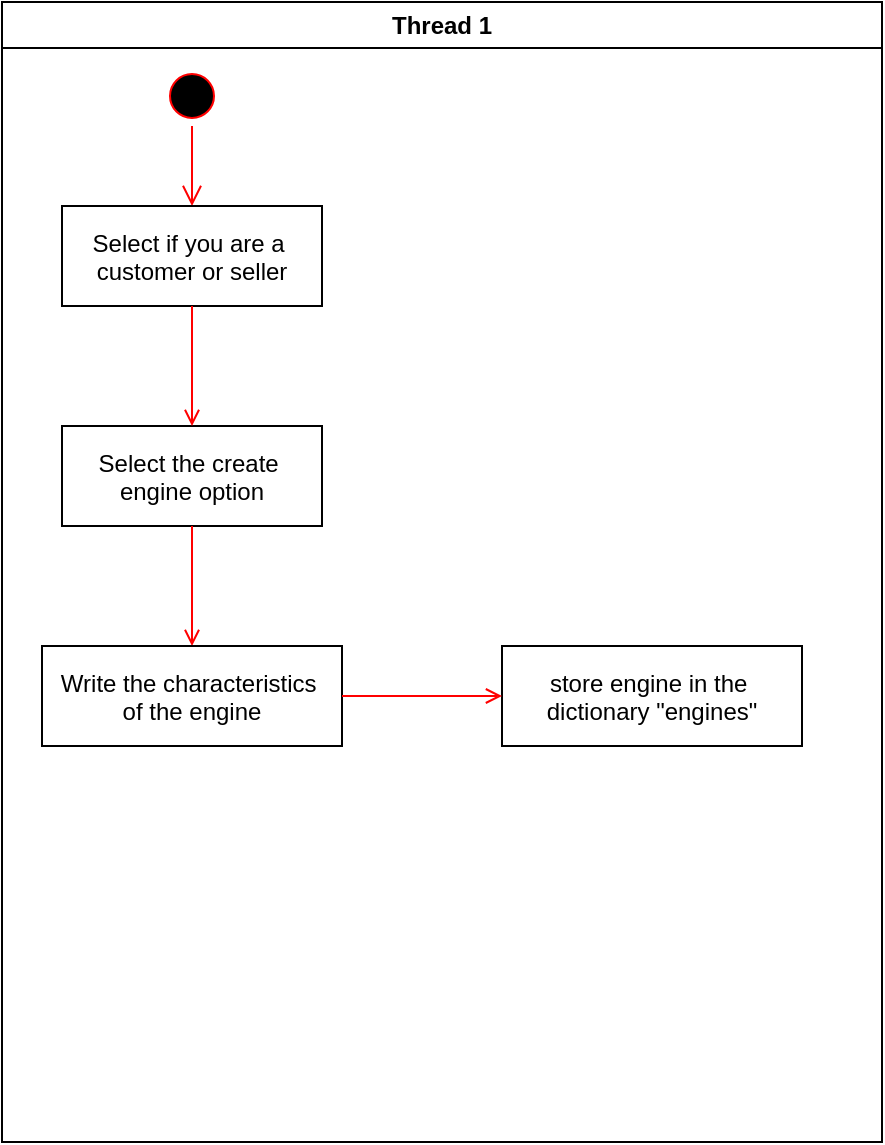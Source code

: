 <mxfile version="24.2.3" type="google">
  <diagram name="Page-1" id="e7e014a7-5840-1c2e-5031-d8a46d1fe8dd">
    <mxGraphModel grid="1" page="1" gridSize="10" guides="1" tooltips="1" connect="1" arrows="1" fold="1" pageScale="1" pageWidth="1169" pageHeight="826" background="none" math="0" shadow="0">
      <root>
        <mxCell id="0" />
        <mxCell id="1" parent="0" />
        <mxCell id="2" value="Thread 1" style="swimlane;whiteSpace=wrap" vertex="1" parent="1">
          <mxGeometry x="170" y="110" width="440" height="570" as="geometry" />
        </mxCell>
        <mxCell id="USEDmwfXX3lcBXpQ_1na-41" value="" style="ellipse;shape=startState;fillColor=#000000;strokeColor=#ff0000;" vertex="1" parent="2">
          <mxGeometry x="80" y="32" width="30" height="30" as="geometry" />
        </mxCell>
        <mxCell id="USEDmwfXX3lcBXpQ_1na-42" value="" style="edgeStyle=elbowEdgeStyle;elbow=horizontal;verticalAlign=bottom;endArrow=open;endSize=8;strokeColor=#FF0000;endFill=1;rounded=0" edge="1" parent="2" source="USEDmwfXX3lcBXpQ_1na-41" target="USEDmwfXX3lcBXpQ_1na-43">
          <mxGeometry x="-70" y="-88" as="geometry">
            <mxPoint x="95" y="102" as="targetPoint" />
          </mxGeometry>
        </mxCell>
        <mxCell id="USEDmwfXX3lcBXpQ_1na-43" value="Select if you are a &#xa;customer or seller" style="" vertex="1" parent="2">
          <mxGeometry x="30" y="102" width="130" height="50" as="geometry" />
        </mxCell>
        <mxCell id="USEDmwfXX3lcBXpQ_1na-44" value="&#xa;Select the create &#xa;engine option&#xa;" style="" vertex="1" parent="2">
          <mxGeometry x="30" y="212" width="130" height="50" as="geometry" />
        </mxCell>
        <mxCell id="USEDmwfXX3lcBXpQ_1na-45" value="" style="endArrow=open;strokeColor=#FF0000;endFill=1;rounded=0" edge="1" parent="2" source="USEDmwfXX3lcBXpQ_1na-43" target="USEDmwfXX3lcBXpQ_1na-44">
          <mxGeometry relative="1" as="geometry" />
        </mxCell>
        <mxCell id="USEDmwfXX3lcBXpQ_1na-47" value="" style="endArrow=open;strokeColor=#FF0000;endFill=1;rounded=0;entryX=0.5;entryY=0;entryDx=0;entryDy=0;" edge="1" parent="2" source="USEDmwfXX3lcBXpQ_1na-44" target="USEDmwfXX3lcBXpQ_1na-48">
          <mxGeometry relative="1" as="geometry">
            <mxPoint x="95" y="317" as="targetPoint" />
          </mxGeometry>
        </mxCell>
        <mxCell id="USEDmwfXX3lcBXpQ_1na-48" value="Write the characteristics &#xa;of the engine" style="" vertex="1" parent="2">
          <mxGeometry x="20" y="322" width="150" height="50" as="geometry" />
        </mxCell>
        <mxCell id="USEDmwfXX3lcBXpQ_1na-50" value="store engine in the &#xa;dictionary &quot;engines&quot;" style="" vertex="1" parent="2">
          <mxGeometry x="250" y="322" width="150" height="50" as="geometry" />
        </mxCell>
        <mxCell id="USEDmwfXX3lcBXpQ_1na-49" value="" style="endArrow=open;strokeColor=#FF0000;endFill=1;rounded=0;exitX=1;exitY=0.5;exitDx=0;exitDy=0;" edge="1" parent="2" source="USEDmwfXX3lcBXpQ_1na-48">
          <mxGeometry relative="1" as="geometry">
            <mxPoint x="105" y="272" as="sourcePoint" />
            <mxPoint x="250" y="347" as="targetPoint" />
          </mxGeometry>
        </mxCell>
      </root>
    </mxGraphModel>
  </diagram>
</mxfile>
